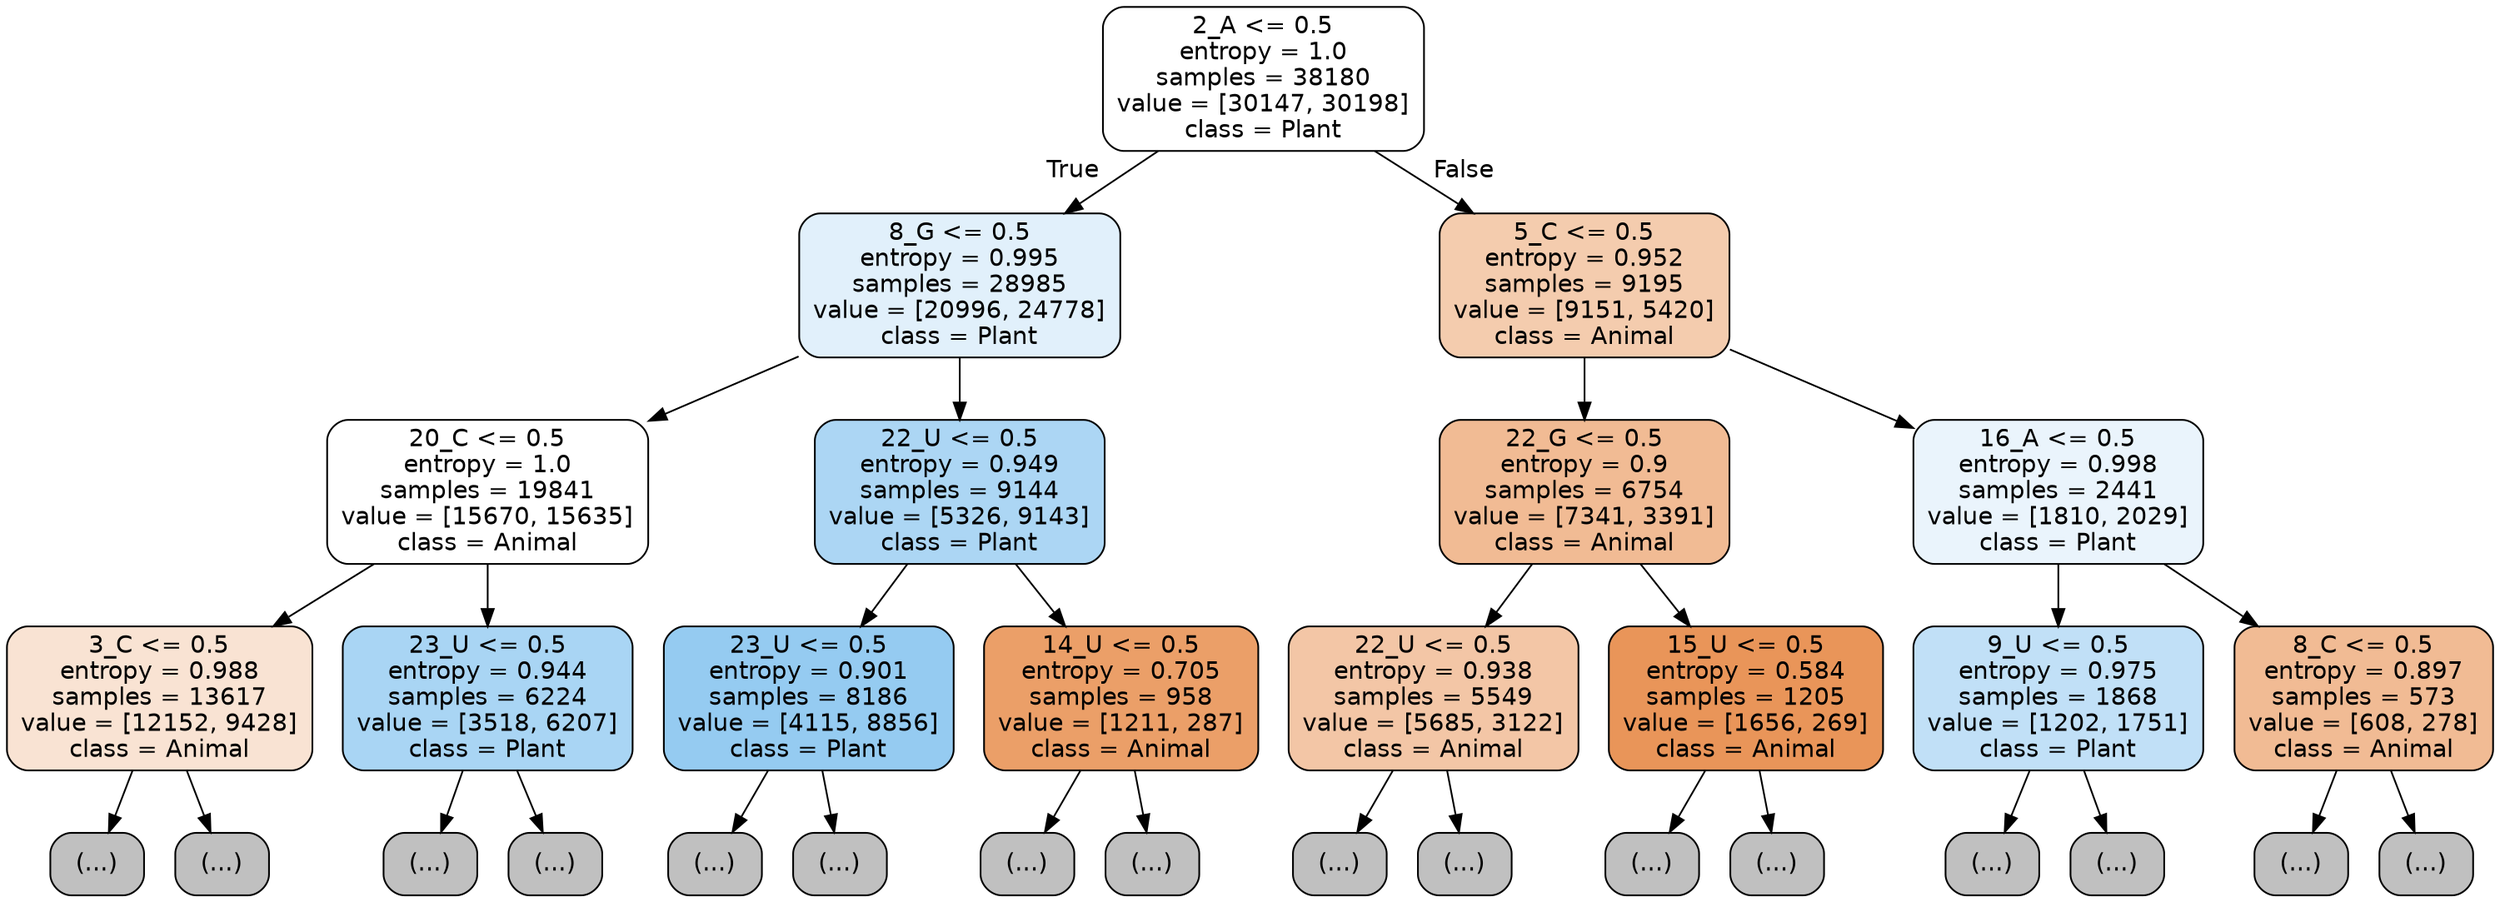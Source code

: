 digraph Tree {
node [shape=box, style="filled, rounded", color="black", fontname="helvetica"] ;
edge [fontname="helvetica"] ;
0 [label="2_A <= 0.5\nentropy = 1.0\nsamples = 38180\nvalue = [30147, 30198]\nclass = Plant", fillcolor="#ffffff"] ;
1 [label="8_G <= 0.5\nentropy = 0.995\nsamples = 28985\nvalue = [20996, 24778]\nclass = Plant", fillcolor="#e1f0fb"] ;
0 -> 1 [labeldistance=2.5, labelangle=45, headlabel="True"] ;
2 [label="20_C <= 0.5\nentropy = 1.0\nsamples = 19841\nvalue = [15670, 15635]\nclass = Animal", fillcolor="#ffffff"] ;
1 -> 2 ;
3 [label="3_C <= 0.5\nentropy = 0.988\nsamples = 13617\nvalue = [12152, 9428]\nclass = Animal", fillcolor="#f9e3d3"] ;
2 -> 3 ;
4 [label="(...)", fillcolor="#C0C0C0"] ;
3 -> 4 ;
5507 [label="(...)", fillcolor="#C0C0C0"] ;
3 -> 5507 ;
6884 [label="23_U <= 0.5\nentropy = 0.944\nsamples = 6224\nvalue = [3518, 6207]\nclass = Plant", fillcolor="#a9d5f4"] ;
2 -> 6884 ;
6885 [label="(...)", fillcolor="#C0C0C0"] ;
6884 -> 6885 ;
9048 [label="(...)", fillcolor="#C0C0C0"] ;
6884 -> 9048 ;
9133 [label="22_U <= 0.5\nentropy = 0.949\nsamples = 9144\nvalue = [5326, 9143]\nclass = Plant", fillcolor="#acd6f4"] ;
1 -> 9133 ;
9134 [label="23_U <= 0.5\nentropy = 0.901\nsamples = 8186\nvalue = [4115, 8856]\nclass = Plant", fillcolor="#95cbf1"] ;
9133 -> 9134 ;
9135 [label="(...)", fillcolor="#C0C0C0"] ;
9134 -> 9135 ;
11872 [label="(...)", fillcolor="#C0C0C0"] ;
9134 -> 11872 ;
11995 [label="14_U <= 0.5\nentropy = 0.705\nsamples = 958\nvalue = [1211, 287]\nclass = Animal", fillcolor="#eb9f68"] ;
9133 -> 11995 ;
11996 [label="(...)", fillcolor="#C0C0C0"] ;
11995 -> 11996 ;
12261 [label="(...)", fillcolor="#C0C0C0"] ;
11995 -> 12261 ;
12364 [label="5_C <= 0.5\nentropy = 0.952\nsamples = 9195\nvalue = [9151, 5420]\nclass = Animal", fillcolor="#f4ccae"] ;
0 -> 12364 [labeldistance=2.5, labelangle=-45, headlabel="False"] ;
12365 [label="22_G <= 0.5\nentropy = 0.9\nsamples = 6754\nvalue = [7341, 3391]\nclass = Animal", fillcolor="#f1bb94"] ;
12364 -> 12365 ;
12366 [label="22_U <= 0.5\nentropy = 0.938\nsamples = 5549\nvalue = [5685, 3122]\nclass = Animal", fillcolor="#f3c6a6"] ;
12365 -> 12366 ;
12367 [label="(...)", fillcolor="#C0C0C0"] ;
12366 -> 12367 ;
14908 [label="(...)", fillcolor="#C0C0C0"] ;
12366 -> 14908 ;
15229 [label="15_U <= 0.5\nentropy = 0.584\nsamples = 1205\nvalue = [1656, 269]\nclass = Animal", fillcolor="#e99559"] ;
12365 -> 15229 ;
15230 [label="(...)", fillcolor="#C0C0C0"] ;
15229 -> 15230 ;
15521 [label="(...)", fillcolor="#C0C0C0"] ;
15229 -> 15521 ;
15636 [label="16_A <= 0.5\nentropy = 0.998\nsamples = 2441\nvalue = [1810, 2029]\nclass = Plant", fillcolor="#eaf4fc"] ;
12364 -> 15636 ;
15637 [label="9_U <= 0.5\nentropy = 0.975\nsamples = 1868\nvalue = [1202, 1751]\nclass = Plant", fillcolor="#c1e0f7"] ;
15636 -> 15637 ;
15638 [label="(...)", fillcolor="#C0C0C0"] ;
15637 -> 15638 ;
16081 [label="(...)", fillcolor="#C0C0C0"] ;
15637 -> 16081 ;
16246 [label="8_C <= 0.5\nentropy = 0.897\nsamples = 573\nvalue = [608, 278]\nclass = Animal", fillcolor="#f1bb94"] ;
15636 -> 16246 ;
16247 [label="(...)", fillcolor="#C0C0C0"] ;
16246 -> 16247 ;
16424 [label="(...)", fillcolor="#C0C0C0"] ;
16246 -> 16424 ;
}